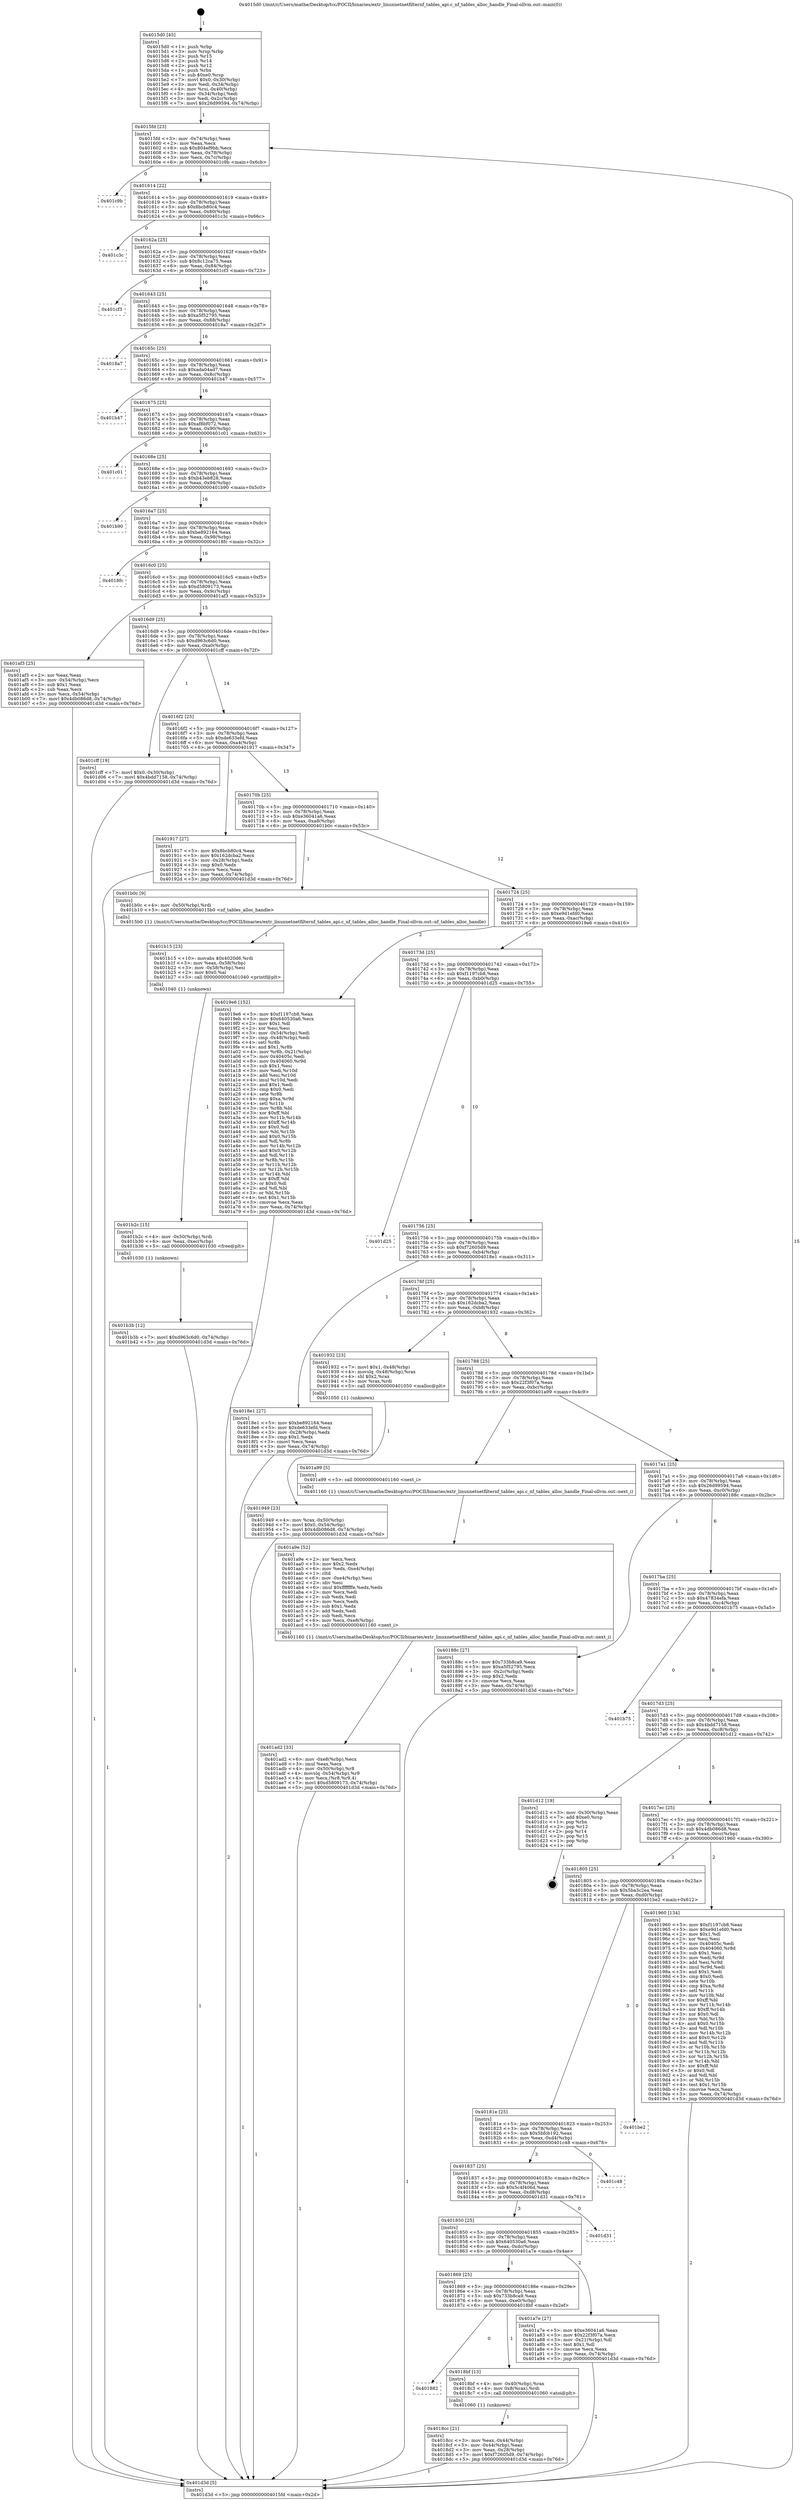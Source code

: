 digraph "0x4015d0" {
  label = "0x4015d0 (/mnt/c/Users/mathe/Desktop/tcc/POCII/binaries/extr_linuxnetnetfilternf_tables_api.c_nf_tables_alloc_handle_Final-ollvm.out::main(0))"
  labelloc = "t"
  node[shape=record]

  Entry [label="",width=0.3,height=0.3,shape=circle,fillcolor=black,style=filled]
  "0x4015fd" [label="{
     0x4015fd [23]\l
     | [instrs]\l
     &nbsp;&nbsp;0x4015fd \<+3\>: mov -0x74(%rbp),%eax\l
     &nbsp;&nbsp;0x401600 \<+2\>: mov %eax,%ecx\l
     &nbsp;&nbsp;0x401602 \<+6\>: sub $0x804ef9bb,%ecx\l
     &nbsp;&nbsp;0x401608 \<+3\>: mov %eax,-0x78(%rbp)\l
     &nbsp;&nbsp;0x40160b \<+3\>: mov %ecx,-0x7c(%rbp)\l
     &nbsp;&nbsp;0x40160e \<+6\>: je 0000000000401c9b \<main+0x6cb\>\l
  }"]
  "0x401c9b" [label="{
     0x401c9b\l
  }", style=dashed]
  "0x401614" [label="{
     0x401614 [22]\l
     | [instrs]\l
     &nbsp;&nbsp;0x401614 \<+5\>: jmp 0000000000401619 \<main+0x49\>\l
     &nbsp;&nbsp;0x401619 \<+3\>: mov -0x78(%rbp),%eax\l
     &nbsp;&nbsp;0x40161c \<+5\>: sub $0x8bcb80c4,%eax\l
     &nbsp;&nbsp;0x401621 \<+3\>: mov %eax,-0x80(%rbp)\l
     &nbsp;&nbsp;0x401624 \<+6\>: je 0000000000401c3c \<main+0x66c\>\l
  }"]
  Exit [label="",width=0.3,height=0.3,shape=circle,fillcolor=black,style=filled,peripheries=2]
  "0x401c3c" [label="{
     0x401c3c\l
  }", style=dashed]
  "0x40162a" [label="{
     0x40162a [25]\l
     | [instrs]\l
     &nbsp;&nbsp;0x40162a \<+5\>: jmp 000000000040162f \<main+0x5f\>\l
     &nbsp;&nbsp;0x40162f \<+3\>: mov -0x78(%rbp),%eax\l
     &nbsp;&nbsp;0x401632 \<+5\>: sub $0x8c12ca75,%eax\l
     &nbsp;&nbsp;0x401637 \<+6\>: mov %eax,-0x84(%rbp)\l
     &nbsp;&nbsp;0x40163d \<+6\>: je 0000000000401cf3 \<main+0x723\>\l
  }"]
  "0x401b3b" [label="{
     0x401b3b [12]\l
     | [instrs]\l
     &nbsp;&nbsp;0x401b3b \<+7\>: movl $0xd963c6d0,-0x74(%rbp)\l
     &nbsp;&nbsp;0x401b42 \<+5\>: jmp 0000000000401d3d \<main+0x76d\>\l
  }"]
  "0x401cf3" [label="{
     0x401cf3\l
  }", style=dashed]
  "0x401643" [label="{
     0x401643 [25]\l
     | [instrs]\l
     &nbsp;&nbsp;0x401643 \<+5\>: jmp 0000000000401648 \<main+0x78\>\l
     &nbsp;&nbsp;0x401648 \<+3\>: mov -0x78(%rbp),%eax\l
     &nbsp;&nbsp;0x40164b \<+5\>: sub $0xa5f52795,%eax\l
     &nbsp;&nbsp;0x401650 \<+6\>: mov %eax,-0x88(%rbp)\l
     &nbsp;&nbsp;0x401656 \<+6\>: je 00000000004018a7 \<main+0x2d7\>\l
  }"]
  "0x401b2c" [label="{
     0x401b2c [15]\l
     | [instrs]\l
     &nbsp;&nbsp;0x401b2c \<+4\>: mov -0x50(%rbp),%rdi\l
     &nbsp;&nbsp;0x401b30 \<+6\>: mov %eax,-0xec(%rbp)\l
     &nbsp;&nbsp;0x401b36 \<+5\>: call 0000000000401030 \<free@plt\>\l
     | [calls]\l
     &nbsp;&nbsp;0x401030 \{1\} (unknown)\l
  }"]
  "0x4018a7" [label="{
     0x4018a7\l
  }", style=dashed]
  "0x40165c" [label="{
     0x40165c [25]\l
     | [instrs]\l
     &nbsp;&nbsp;0x40165c \<+5\>: jmp 0000000000401661 \<main+0x91\>\l
     &nbsp;&nbsp;0x401661 \<+3\>: mov -0x78(%rbp),%eax\l
     &nbsp;&nbsp;0x401664 \<+5\>: sub $0xada04ad7,%eax\l
     &nbsp;&nbsp;0x401669 \<+6\>: mov %eax,-0x8c(%rbp)\l
     &nbsp;&nbsp;0x40166f \<+6\>: je 0000000000401b47 \<main+0x577\>\l
  }"]
  "0x401b15" [label="{
     0x401b15 [23]\l
     | [instrs]\l
     &nbsp;&nbsp;0x401b15 \<+10\>: movabs $0x4020d6,%rdi\l
     &nbsp;&nbsp;0x401b1f \<+3\>: mov %eax,-0x58(%rbp)\l
     &nbsp;&nbsp;0x401b22 \<+3\>: mov -0x58(%rbp),%esi\l
     &nbsp;&nbsp;0x401b25 \<+2\>: mov $0x0,%al\l
     &nbsp;&nbsp;0x401b27 \<+5\>: call 0000000000401040 \<printf@plt\>\l
     | [calls]\l
     &nbsp;&nbsp;0x401040 \{1\} (unknown)\l
  }"]
  "0x401b47" [label="{
     0x401b47\l
  }", style=dashed]
  "0x401675" [label="{
     0x401675 [25]\l
     | [instrs]\l
     &nbsp;&nbsp;0x401675 \<+5\>: jmp 000000000040167a \<main+0xaa\>\l
     &nbsp;&nbsp;0x40167a \<+3\>: mov -0x78(%rbp),%eax\l
     &nbsp;&nbsp;0x40167d \<+5\>: sub $0xaf8bf072,%eax\l
     &nbsp;&nbsp;0x401682 \<+6\>: mov %eax,-0x90(%rbp)\l
     &nbsp;&nbsp;0x401688 \<+6\>: je 0000000000401c01 \<main+0x631\>\l
  }"]
  "0x401ad2" [label="{
     0x401ad2 [33]\l
     | [instrs]\l
     &nbsp;&nbsp;0x401ad2 \<+6\>: mov -0xe8(%rbp),%ecx\l
     &nbsp;&nbsp;0x401ad8 \<+3\>: imul %eax,%ecx\l
     &nbsp;&nbsp;0x401adb \<+4\>: mov -0x50(%rbp),%r8\l
     &nbsp;&nbsp;0x401adf \<+4\>: movslq -0x54(%rbp),%r9\l
     &nbsp;&nbsp;0x401ae3 \<+4\>: mov %ecx,(%r8,%r9,4)\l
     &nbsp;&nbsp;0x401ae7 \<+7\>: movl $0xd5809173,-0x74(%rbp)\l
     &nbsp;&nbsp;0x401aee \<+5\>: jmp 0000000000401d3d \<main+0x76d\>\l
  }"]
  "0x401c01" [label="{
     0x401c01\l
  }", style=dashed]
  "0x40168e" [label="{
     0x40168e [25]\l
     | [instrs]\l
     &nbsp;&nbsp;0x40168e \<+5\>: jmp 0000000000401693 \<main+0xc3\>\l
     &nbsp;&nbsp;0x401693 \<+3\>: mov -0x78(%rbp),%eax\l
     &nbsp;&nbsp;0x401696 \<+5\>: sub $0xb43eb828,%eax\l
     &nbsp;&nbsp;0x40169b \<+6\>: mov %eax,-0x94(%rbp)\l
     &nbsp;&nbsp;0x4016a1 \<+6\>: je 0000000000401b90 \<main+0x5c0\>\l
  }"]
  "0x401a9e" [label="{
     0x401a9e [52]\l
     | [instrs]\l
     &nbsp;&nbsp;0x401a9e \<+2\>: xor %ecx,%ecx\l
     &nbsp;&nbsp;0x401aa0 \<+5\>: mov $0x2,%edx\l
     &nbsp;&nbsp;0x401aa5 \<+6\>: mov %edx,-0xe4(%rbp)\l
     &nbsp;&nbsp;0x401aab \<+1\>: cltd\l
     &nbsp;&nbsp;0x401aac \<+6\>: mov -0xe4(%rbp),%esi\l
     &nbsp;&nbsp;0x401ab2 \<+2\>: idiv %esi\l
     &nbsp;&nbsp;0x401ab4 \<+6\>: imul $0xfffffffe,%edx,%edx\l
     &nbsp;&nbsp;0x401aba \<+2\>: mov %ecx,%edi\l
     &nbsp;&nbsp;0x401abc \<+2\>: sub %edx,%edi\l
     &nbsp;&nbsp;0x401abe \<+2\>: mov %ecx,%edx\l
     &nbsp;&nbsp;0x401ac0 \<+3\>: sub $0x1,%edx\l
     &nbsp;&nbsp;0x401ac3 \<+2\>: add %edx,%edi\l
     &nbsp;&nbsp;0x401ac5 \<+2\>: sub %edi,%ecx\l
     &nbsp;&nbsp;0x401ac7 \<+6\>: mov %ecx,-0xe8(%rbp)\l
     &nbsp;&nbsp;0x401acd \<+5\>: call 0000000000401160 \<next_i\>\l
     | [calls]\l
     &nbsp;&nbsp;0x401160 \{1\} (/mnt/c/Users/mathe/Desktop/tcc/POCII/binaries/extr_linuxnetnetfilternf_tables_api.c_nf_tables_alloc_handle_Final-ollvm.out::next_i)\l
  }"]
  "0x401b90" [label="{
     0x401b90\l
  }", style=dashed]
  "0x4016a7" [label="{
     0x4016a7 [25]\l
     | [instrs]\l
     &nbsp;&nbsp;0x4016a7 \<+5\>: jmp 00000000004016ac \<main+0xdc\>\l
     &nbsp;&nbsp;0x4016ac \<+3\>: mov -0x78(%rbp),%eax\l
     &nbsp;&nbsp;0x4016af \<+5\>: sub $0xbe892164,%eax\l
     &nbsp;&nbsp;0x4016b4 \<+6\>: mov %eax,-0x98(%rbp)\l
     &nbsp;&nbsp;0x4016ba \<+6\>: je 00000000004018fc \<main+0x32c\>\l
  }"]
  "0x401949" [label="{
     0x401949 [23]\l
     | [instrs]\l
     &nbsp;&nbsp;0x401949 \<+4\>: mov %rax,-0x50(%rbp)\l
     &nbsp;&nbsp;0x40194d \<+7\>: movl $0x0,-0x54(%rbp)\l
     &nbsp;&nbsp;0x401954 \<+7\>: movl $0x4db086d8,-0x74(%rbp)\l
     &nbsp;&nbsp;0x40195b \<+5\>: jmp 0000000000401d3d \<main+0x76d\>\l
  }"]
  "0x4018fc" [label="{
     0x4018fc\l
  }", style=dashed]
  "0x4016c0" [label="{
     0x4016c0 [25]\l
     | [instrs]\l
     &nbsp;&nbsp;0x4016c0 \<+5\>: jmp 00000000004016c5 \<main+0xf5\>\l
     &nbsp;&nbsp;0x4016c5 \<+3\>: mov -0x78(%rbp),%eax\l
     &nbsp;&nbsp;0x4016c8 \<+5\>: sub $0xd5809173,%eax\l
     &nbsp;&nbsp;0x4016cd \<+6\>: mov %eax,-0x9c(%rbp)\l
     &nbsp;&nbsp;0x4016d3 \<+6\>: je 0000000000401af3 \<main+0x523\>\l
  }"]
  "0x4018cc" [label="{
     0x4018cc [21]\l
     | [instrs]\l
     &nbsp;&nbsp;0x4018cc \<+3\>: mov %eax,-0x44(%rbp)\l
     &nbsp;&nbsp;0x4018cf \<+3\>: mov -0x44(%rbp),%eax\l
     &nbsp;&nbsp;0x4018d2 \<+3\>: mov %eax,-0x28(%rbp)\l
     &nbsp;&nbsp;0x4018d5 \<+7\>: movl $0xf72605d9,-0x74(%rbp)\l
     &nbsp;&nbsp;0x4018dc \<+5\>: jmp 0000000000401d3d \<main+0x76d\>\l
  }"]
  "0x401af3" [label="{
     0x401af3 [25]\l
     | [instrs]\l
     &nbsp;&nbsp;0x401af3 \<+2\>: xor %eax,%eax\l
     &nbsp;&nbsp;0x401af5 \<+3\>: mov -0x54(%rbp),%ecx\l
     &nbsp;&nbsp;0x401af8 \<+3\>: sub $0x1,%eax\l
     &nbsp;&nbsp;0x401afb \<+2\>: sub %eax,%ecx\l
     &nbsp;&nbsp;0x401afd \<+3\>: mov %ecx,-0x54(%rbp)\l
     &nbsp;&nbsp;0x401b00 \<+7\>: movl $0x4db086d8,-0x74(%rbp)\l
     &nbsp;&nbsp;0x401b07 \<+5\>: jmp 0000000000401d3d \<main+0x76d\>\l
  }"]
  "0x4016d9" [label="{
     0x4016d9 [25]\l
     | [instrs]\l
     &nbsp;&nbsp;0x4016d9 \<+5\>: jmp 00000000004016de \<main+0x10e\>\l
     &nbsp;&nbsp;0x4016de \<+3\>: mov -0x78(%rbp),%eax\l
     &nbsp;&nbsp;0x4016e1 \<+5\>: sub $0xd963c6d0,%eax\l
     &nbsp;&nbsp;0x4016e6 \<+6\>: mov %eax,-0xa0(%rbp)\l
     &nbsp;&nbsp;0x4016ec \<+6\>: je 0000000000401cff \<main+0x72f\>\l
  }"]
  "0x401882" [label="{
     0x401882\l
  }", style=dashed]
  "0x401cff" [label="{
     0x401cff [19]\l
     | [instrs]\l
     &nbsp;&nbsp;0x401cff \<+7\>: movl $0x0,-0x30(%rbp)\l
     &nbsp;&nbsp;0x401d06 \<+7\>: movl $0x4bdd7158,-0x74(%rbp)\l
     &nbsp;&nbsp;0x401d0d \<+5\>: jmp 0000000000401d3d \<main+0x76d\>\l
  }"]
  "0x4016f2" [label="{
     0x4016f2 [25]\l
     | [instrs]\l
     &nbsp;&nbsp;0x4016f2 \<+5\>: jmp 00000000004016f7 \<main+0x127\>\l
     &nbsp;&nbsp;0x4016f7 \<+3\>: mov -0x78(%rbp),%eax\l
     &nbsp;&nbsp;0x4016fa \<+5\>: sub $0xde633efd,%eax\l
     &nbsp;&nbsp;0x4016ff \<+6\>: mov %eax,-0xa4(%rbp)\l
     &nbsp;&nbsp;0x401705 \<+6\>: je 0000000000401917 \<main+0x347\>\l
  }"]
  "0x4018bf" [label="{
     0x4018bf [13]\l
     | [instrs]\l
     &nbsp;&nbsp;0x4018bf \<+4\>: mov -0x40(%rbp),%rax\l
     &nbsp;&nbsp;0x4018c3 \<+4\>: mov 0x8(%rax),%rdi\l
     &nbsp;&nbsp;0x4018c7 \<+5\>: call 0000000000401060 \<atoi@plt\>\l
     | [calls]\l
     &nbsp;&nbsp;0x401060 \{1\} (unknown)\l
  }"]
  "0x401917" [label="{
     0x401917 [27]\l
     | [instrs]\l
     &nbsp;&nbsp;0x401917 \<+5\>: mov $0x8bcb80c4,%eax\l
     &nbsp;&nbsp;0x40191c \<+5\>: mov $0x162dcba2,%ecx\l
     &nbsp;&nbsp;0x401921 \<+3\>: mov -0x28(%rbp),%edx\l
     &nbsp;&nbsp;0x401924 \<+3\>: cmp $0x0,%edx\l
     &nbsp;&nbsp;0x401927 \<+3\>: cmove %ecx,%eax\l
     &nbsp;&nbsp;0x40192a \<+3\>: mov %eax,-0x74(%rbp)\l
     &nbsp;&nbsp;0x40192d \<+5\>: jmp 0000000000401d3d \<main+0x76d\>\l
  }"]
  "0x40170b" [label="{
     0x40170b [25]\l
     | [instrs]\l
     &nbsp;&nbsp;0x40170b \<+5\>: jmp 0000000000401710 \<main+0x140\>\l
     &nbsp;&nbsp;0x401710 \<+3\>: mov -0x78(%rbp),%eax\l
     &nbsp;&nbsp;0x401713 \<+5\>: sub $0xe36041a6,%eax\l
     &nbsp;&nbsp;0x401718 \<+6\>: mov %eax,-0xa8(%rbp)\l
     &nbsp;&nbsp;0x40171e \<+6\>: je 0000000000401b0c \<main+0x53c\>\l
  }"]
  "0x401869" [label="{
     0x401869 [25]\l
     | [instrs]\l
     &nbsp;&nbsp;0x401869 \<+5\>: jmp 000000000040186e \<main+0x29e\>\l
     &nbsp;&nbsp;0x40186e \<+3\>: mov -0x78(%rbp),%eax\l
     &nbsp;&nbsp;0x401871 \<+5\>: sub $0x733b8ca9,%eax\l
     &nbsp;&nbsp;0x401876 \<+6\>: mov %eax,-0xe0(%rbp)\l
     &nbsp;&nbsp;0x40187c \<+6\>: je 00000000004018bf \<main+0x2ef\>\l
  }"]
  "0x401b0c" [label="{
     0x401b0c [9]\l
     | [instrs]\l
     &nbsp;&nbsp;0x401b0c \<+4\>: mov -0x50(%rbp),%rdi\l
     &nbsp;&nbsp;0x401b10 \<+5\>: call 00000000004015b0 \<nf_tables_alloc_handle\>\l
     | [calls]\l
     &nbsp;&nbsp;0x4015b0 \{1\} (/mnt/c/Users/mathe/Desktop/tcc/POCII/binaries/extr_linuxnetnetfilternf_tables_api.c_nf_tables_alloc_handle_Final-ollvm.out::nf_tables_alloc_handle)\l
  }"]
  "0x401724" [label="{
     0x401724 [25]\l
     | [instrs]\l
     &nbsp;&nbsp;0x401724 \<+5\>: jmp 0000000000401729 \<main+0x159\>\l
     &nbsp;&nbsp;0x401729 \<+3\>: mov -0x78(%rbp),%eax\l
     &nbsp;&nbsp;0x40172c \<+5\>: sub $0xe9d1efd0,%eax\l
     &nbsp;&nbsp;0x401731 \<+6\>: mov %eax,-0xac(%rbp)\l
     &nbsp;&nbsp;0x401737 \<+6\>: je 00000000004019e6 \<main+0x416\>\l
  }"]
  "0x401a7e" [label="{
     0x401a7e [27]\l
     | [instrs]\l
     &nbsp;&nbsp;0x401a7e \<+5\>: mov $0xe36041a6,%eax\l
     &nbsp;&nbsp;0x401a83 \<+5\>: mov $0x22f3f07a,%ecx\l
     &nbsp;&nbsp;0x401a88 \<+3\>: mov -0x21(%rbp),%dl\l
     &nbsp;&nbsp;0x401a8b \<+3\>: test $0x1,%dl\l
     &nbsp;&nbsp;0x401a8e \<+3\>: cmovne %ecx,%eax\l
     &nbsp;&nbsp;0x401a91 \<+3\>: mov %eax,-0x74(%rbp)\l
     &nbsp;&nbsp;0x401a94 \<+5\>: jmp 0000000000401d3d \<main+0x76d\>\l
  }"]
  "0x4019e6" [label="{
     0x4019e6 [152]\l
     | [instrs]\l
     &nbsp;&nbsp;0x4019e6 \<+5\>: mov $0xf1197cb8,%eax\l
     &nbsp;&nbsp;0x4019eb \<+5\>: mov $0x640530a6,%ecx\l
     &nbsp;&nbsp;0x4019f0 \<+2\>: mov $0x1,%dl\l
     &nbsp;&nbsp;0x4019f2 \<+2\>: xor %esi,%esi\l
     &nbsp;&nbsp;0x4019f4 \<+3\>: mov -0x54(%rbp),%edi\l
     &nbsp;&nbsp;0x4019f7 \<+3\>: cmp -0x48(%rbp),%edi\l
     &nbsp;&nbsp;0x4019fa \<+4\>: setl %r8b\l
     &nbsp;&nbsp;0x4019fe \<+4\>: and $0x1,%r8b\l
     &nbsp;&nbsp;0x401a02 \<+4\>: mov %r8b,-0x21(%rbp)\l
     &nbsp;&nbsp;0x401a06 \<+7\>: mov 0x40405c,%edi\l
     &nbsp;&nbsp;0x401a0d \<+8\>: mov 0x404060,%r9d\l
     &nbsp;&nbsp;0x401a15 \<+3\>: sub $0x1,%esi\l
     &nbsp;&nbsp;0x401a18 \<+3\>: mov %edi,%r10d\l
     &nbsp;&nbsp;0x401a1b \<+3\>: add %esi,%r10d\l
     &nbsp;&nbsp;0x401a1e \<+4\>: imul %r10d,%edi\l
     &nbsp;&nbsp;0x401a22 \<+3\>: and $0x1,%edi\l
     &nbsp;&nbsp;0x401a25 \<+3\>: cmp $0x0,%edi\l
     &nbsp;&nbsp;0x401a28 \<+4\>: sete %r8b\l
     &nbsp;&nbsp;0x401a2c \<+4\>: cmp $0xa,%r9d\l
     &nbsp;&nbsp;0x401a30 \<+4\>: setl %r11b\l
     &nbsp;&nbsp;0x401a34 \<+3\>: mov %r8b,%bl\l
     &nbsp;&nbsp;0x401a37 \<+3\>: xor $0xff,%bl\l
     &nbsp;&nbsp;0x401a3a \<+3\>: mov %r11b,%r14b\l
     &nbsp;&nbsp;0x401a3d \<+4\>: xor $0xff,%r14b\l
     &nbsp;&nbsp;0x401a41 \<+3\>: xor $0x0,%dl\l
     &nbsp;&nbsp;0x401a44 \<+3\>: mov %bl,%r15b\l
     &nbsp;&nbsp;0x401a47 \<+4\>: and $0x0,%r15b\l
     &nbsp;&nbsp;0x401a4b \<+3\>: and %dl,%r8b\l
     &nbsp;&nbsp;0x401a4e \<+3\>: mov %r14b,%r12b\l
     &nbsp;&nbsp;0x401a51 \<+4\>: and $0x0,%r12b\l
     &nbsp;&nbsp;0x401a55 \<+3\>: and %dl,%r11b\l
     &nbsp;&nbsp;0x401a58 \<+3\>: or %r8b,%r15b\l
     &nbsp;&nbsp;0x401a5b \<+3\>: or %r11b,%r12b\l
     &nbsp;&nbsp;0x401a5e \<+3\>: xor %r12b,%r15b\l
     &nbsp;&nbsp;0x401a61 \<+3\>: or %r14b,%bl\l
     &nbsp;&nbsp;0x401a64 \<+3\>: xor $0xff,%bl\l
     &nbsp;&nbsp;0x401a67 \<+3\>: or $0x0,%dl\l
     &nbsp;&nbsp;0x401a6a \<+2\>: and %dl,%bl\l
     &nbsp;&nbsp;0x401a6c \<+3\>: or %bl,%r15b\l
     &nbsp;&nbsp;0x401a6f \<+4\>: test $0x1,%r15b\l
     &nbsp;&nbsp;0x401a73 \<+3\>: cmovne %ecx,%eax\l
     &nbsp;&nbsp;0x401a76 \<+3\>: mov %eax,-0x74(%rbp)\l
     &nbsp;&nbsp;0x401a79 \<+5\>: jmp 0000000000401d3d \<main+0x76d\>\l
  }"]
  "0x40173d" [label="{
     0x40173d [25]\l
     | [instrs]\l
     &nbsp;&nbsp;0x40173d \<+5\>: jmp 0000000000401742 \<main+0x172\>\l
     &nbsp;&nbsp;0x401742 \<+3\>: mov -0x78(%rbp),%eax\l
     &nbsp;&nbsp;0x401745 \<+5\>: sub $0xf1197cb8,%eax\l
     &nbsp;&nbsp;0x40174a \<+6\>: mov %eax,-0xb0(%rbp)\l
     &nbsp;&nbsp;0x401750 \<+6\>: je 0000000000401d25 \<main+0x755\>\l
  }"]
  "0x401850" [label="{
     0x401850 [25]\l
     | [instrs]\l
     &nbsp;&nbsp;0x401850 \<+5\>: jmp 0000000000401855 \<main+0x285\>\l
     &nbsp;&nbsp;0x401855 \<+3\>: mov -0x78(%rbp),%eax\l
     &nbsp;&nbsp;0x401858 \<+5\>: sub $0x640530a6,%eax\l
     &nbsp;&nbsp;0x40185d \<+6\>: mov %eax,-0xdc(%rbp)\l
     &nbsp;&nbsp;0x401863 \<+6\>: je 0000000000401a7e \<main+0x4ae\>\l
  }"]
  "0x401d25" [label="{
     0x401d25\l
  }", style=dashed]
  "0x401756" [label="{
     0x401756 [25]\l
     | [instrs]\l
     &nbsp;&nbsp;0x401756 \<+5\>: jmp 000000000040175b \<main+0x18b\>\l
     &nbsp;&nbsp;0x40175b \<+3\>: mov -0x78(%rbp),%eax\l
     &nbsp;&nbsp;0x40175e \<+5\>: sub $0xf72605d9,%eax\l
     &nbsp;&nbsp;0x401763 \<+6\>: mov %eax,-0xb4(%rbp)\l
     &nbsp;&nbsp;0x401769 \<+6\>: je 00000000004018e1 \<main+0x311\>\l
  }"]
  "0x401d31" [label="{
     0x401d31\l
  }", style=dashed]
  "0x4018e1" [label="{
     0x4018e1 [27]\l
     | [instrs]\l
     &nbsp;&nbsp;0x4018e1 \<+5\>: mov $0xbe892164,%eax\l
     &nbsp;&nbsp;0x4018e6 \<+5\>: mov $0xde633efd,%ecx\l
     &nbsp;&nbsp;0x4018eb \<+3\>: mov -0x28(%rbp),%edx\l
     &nbsp;&nbsp;0x4018ee \<+3\>: cmp $0x1,%edx\l
     &nbsp;&nbsp;0x4018f1 \<+3\>: cmovl %ecx,%eax\l
     &nbsp;&nbsp;0x4018f4 \<+3\>: mov %eax,-0x74(%rbp)\l
     &nbsp;&nbsp;0x4018f7 \<+5\>: jmp 0000000000401d3d \<main+0x76d\>\l
  }"]
  "0x40176f" [label="{
     0x40176f [25]\l
     | [instrs]\l
     &nbsp;&nbsp;0x40176f \<+5\>: jmp 0000000000401774 \<main+0x1a4\>\l
     &nbsp;&nbsp;0x401774 \<+3\>: mov -0x78(%rbp),%eax\l
     &nbsp;&nbsp;0x401777 \<+5\>: sub $0x162dcba2,%eax\l
     &nbsp;&nbsp;0x40177c \<+6\>: mov %eax,-0xb8(%rbp)\l
     &nbsp;&nbsp;0x401782 \<+6\>: je 0000000000401932 \<main+0x362\>\l
  }"]
  "0x401837" [label="{
     0x401837 [25]\l
     | [instrs]\l
     &nbsp;&nbsp;0x401837 \<+5\>: jmp 000000000040183c \<main+0x26c\>\l
     &nbsp;&nbsp;0x40183c \<+3\>: mov -0x78(%rbp),%eax\l
     &nbsp;&nbsp;0x40183f \<+5\>: sub $0x5c4f406d,%eax\l
     &nbsp;&nbsp;0x401844 \<+6\>: mov %eax,-0xd8(%rbp)\l
     &nbsp;&nbsp;0x40184a \<+6\>: je 0000000000401d31 \<main+0x761\>\l
  }"]
  "0x401932" [label="{
     0x401932 [23]\l
     | [instrs]\l
     &nbsp;&nbsp;0x401932 \<+7\>: movl $0x1,-0x48(%rbp)\l
     &nbsp;&nbsp;0x401939 \<+4\>: movslq -0x48(%rbp),%rax\l
     &nbsp;&nbsp;0x40193d \<+4\>: shl $0x2,%rax\l
     &nbsp;&nbsp;0x401941 \<+3\>: mov %rax,%rdi\l
     &nbsp;&nbsp;0x401944 \<+5\>: call 0000000000401050 \<malloc@plt\>\l
     | [calls]\l
     &nbsp;&nbsp;0x401050 \{1\} (unknown)\l
  }"]
  "0x401788" [label="{
     0x401788 [25]\l
     | [instrs]\l
     &nbsp;&nbsp;0x401788 \<+5\>: jmp 000000000040178d \<main+0x1bd\>\l
     &nbsp;&nbsp;0x40178d \<+3\>: mov -0x78(%rbp),%eax\l
     &nbsp;&nbsp;0x401790 \<+5\>: sub $0x22f3f07a,%eax\l
     &nbsp;&nbsp;0x401795 \<+6\>: mov %eax,-0xbc(%rbp)\l
     &nbsp;&nbsp;0x40179b \<+6\>: je 0000000000401a99 \<main+0x4c9\>\l
  }"]
  "0x401c48" [label="{
     0x401c48\l
  }", style=dashed]
  "0x401a99" [label="{
     0x401a99 [5]\l
     | [instrs]\l
     &nbsp;&nbsp;0x401a99 \<+5\>: call 0000000000401160 \<next_i\>\l
     | [calls]\l
     &nbsp;&nbsp;0x401160 \{1\} (/mnt/c/Users/mathe/Desktop/tcc/POCII/binaries/extr_linuxnetnetfilternf_tables_api.c_nf_tables_alloc_handle_Final-ollvm.out::next_i)\l
  }"]
  "0x4017a1" [label="{
     0x4017a1 [25]\l
     | [instrs]\l
     &nbsp;&nbsp;0x4017a1 \<+5\>: jmp 00000000004017a6 \<main+0x1d6\>\l
     &nbsp;&nbsp;0x4017a6 \<+3\>: mov -0x78(%rbp),%eax\l
     &nbsp;&nbsp;0x4017a9 \<+5\>: sub $0x26d99594,%eax\l
     &nbsp;&nbsp;0x4017ae \<+6\>: mov %eax,-0xc0(%rbp)\l
     &nbsp;&nbsp;0x4017b4 \<+6\>: je 000000000040188c \<main+0x2bc\>\l
  }"]
  "0x40181e" [label="{
     0x40181e [25]\l
     | [instrs]\l
     &nbsp;&nbsp;0x40181e \<+5\>: jmp 0000000000401823 \<main+0x253\>\l
     &nbsp;&nbsp;0x401823 \<+3\>: mov -0x78(%rbp),%eax\l
     &nbsp;&nbsp;0x401826 \<+5\>: sub $0x5bfcb192,%eax\l
     &nbsp;&nbsp;0x40182b \<+6\>: mov %eax,-0xd4(%rbp)\l
     &nbsp;&nbsp;0x401831 \<+6\>: je 0000000000401c48 \<main+0x678\>\l
  }"]
  "0x40188c" [label="{
     0x40188c [27]\l
     | [instrs]\l
     &nbsp;&nbsp;0x40188c \<+5\>: mov $0x733b8ca9,%eax\l
     &nbsp;&nbsp;0x401891 \<+5\>: mov $0xa5f52795,%ecx\l
     &nbsp;&nbsp;0x401896 \<+3\>: mov -0x2c(%rbp),%edx\l
     &nbsp;&nbsp;0x401899 \<+3\>: cmp $0x2,%edx\l
     &nbsp;&nbsp;0x40189c \<+3\>: cmovne %ecx,%eax\l
     &nbsp;&nbsp;0x40189f \<+3\>: mov %eax,-0x74(%rbp)\l
     &nbsp;&nbsp;0x4018a2 \<+5\>: jmp 0000000000401d3d \<main+0x76d\>\l
  }"]
  "0x4017ba" [label="{
     0x4017ba [25]\l
     | [instrs]\l
     &nbsp;&nbsp;0x4017ba \<+5\>: jmp 00000000004017bf \<main+0x1ef\>\l
     &nbsp;&nbsp;0x4017bf \<+3\>: mov -0x78(%rbp),%eax\l
     &nbsp;&nbsp;0x4017c2 \<+5\>: sub $0x47834efa,%eax\l
     &nbsp;&nbsp;0x4017c7 \<+6\>: mov %eax,-0xc4(%rbp)\l
     &nbsp;&nbsp;0x4017cd \<+6\>: je 0000000000401b75 \<main+0x5a5\>\l
  }"]
  "0x401d3d" [label="{
     0x401d3d [5]\l
     | [instrs]\l
     &nbsp;&nbsp;0x401d3d \<+5\>: jmp 00000000004015fd \<main+0x2d\>\l
  }"]
  "0x4015d0" [label="{
     0x4015d0 [45]\l
     | [instrs]\l
     &nbsp;&nbsp;0x4015d0 \<+1\>: push %rbp\l
     &nbsp;&nbsp;0x4015d1 \<+3\>: mov %rsp,%rbp\l
     &nbsp;&nbsp;0x4015d4 \<+2\>: push %r15\l
     &nbsp;&nbsp;0x4015d6 \<+2\>: push %r14\l
     &nbsp;&nbsp;0x4015d8 \<+2\>: push %r12\l
     &nbsp;&nbsp;0x4015da \<+1\>: push %rbx\l
     &nbsp;&nbsp;0x4015db \<+7\>: sub $0xe0,%rsp\l
     &nbsp;&nbsp;0x4015e2 \<+7\>: movl $0x0,-0x30(%rbp)\l
     &nbsp;&nbsp;0x4015e9 \<+3\>: mov %edi,-0x34(%rbp)\l
     &nbsp;&nbsp;0x4015ec \<+4\>: mov %rsi,-0x40(%rbp)\l
     &nbsp;&nbsp;0x4015f0 \<+3\>: mov -0x34(%rbp),%edi\l
     &nbsp;&nbsp;0x4015f3 \<+3\>: mov %edi,-0x2c(%rbp)\l
     &nbsp;&nbsp;0x4015f6 \<+7\>: movl $0x26d99594,-0x74(%rbp)\l
  }"]
  "0x401be2" [label="{
     0x401be2\l
  }", style=dashed]
  "0x401b75" [label="{
     0x401b75\l
  }", style=dashed]
  "0x4017d3" [label="{
     0x4017d3 [25]\l
     | [instrs]\l
     &nbsp;&nbsp;0x4017d3 \<+5\>: jmp 00000000004017d8 \<main+0x208\>\l
     &nbsp;&nbsp;0x4017d8 \<+3\>: mov -0x78(%rbp),%eax\l
     &nbsp;&nbsp;0x4017db \<+5\>: sub $0x4bdd7158,%eax\l
     &nbsp;&nbsp;0x4017e0 \<+6\>: mov %eax,-0xc8(%rbp)\l
     &nbsp;&nbsp;0x4017e6 \<+6\>: je 0000000000401d12 \<main+0x742\>\l
  }"]
  "0x401805" [label="{
     0x401805 [25]\l
     | [instrs]\l
     &nbsp;&nbsp;0x401805 \<+5\>: jmp 000000000040180a \<main+0x23a\>\l
     &nbsp;&nbsp;0x40180a \<+3\>: mov -0x78(%rbp),%eax\l
     &nbsp;&nbsp;0x40180d \<+5\>: sub $0x5ba3c2ea,%eax\l
     &nbsp;&nbsp;0x401812 \<+6\>: mov %eax,-0xd0(%rbp)\l
     &nbsp;&nbsp;0x401818 \<+6\>: je 0000000000401be2 \<main+0x612\>\l
  }"]
  "0x401d12" [label="{
     0x401d12 [19]\l
     | [instrs]\l
     &nbsp;&nbsp;0x401d12 \<+3\>: mov -0x30(%rbp),%eax\l
     &nbsp;&nbsp;0x401d15 \<+7\>: add $0xe0,%rsp\l
     &nbsp;&nbsp;0x401d1c \<+1\>: pop %rbx\l
     &nbsp;&nbsp;0x401d1d \<+2\>: pop %r12\l
     &nbsp;&nbsp;0x401d1f \<+2\>: pop %r14\l
     &nbsp;&nbsp;0x401d21 \<+2\>: pop %r15\l
     &nbsp;&nbsp;0x401d23 \<+1\>: pop %rbp\l
     &nbsp;&nbsp;0x401d24 \<+1\>: ret\l
  }"]
  "0x4017ec" [label="{
     0x4017ec [25]\l
     | [instrs]\l
     &nbsp;&nbsp;0x4017ec \<+5\>: jmp 00000000004017f1 \<main+0x221\>\l
     &nbsp;&nbsp;0x4017f1 \<+3\>: mov -0x78(%rbp),%eax\l
     &nbsp;&nbsp;0x4017f4 \<+5\>: sub $0x4db086d8,%eax\l
     &nbsp;&nbsp;0x4017f9 \<+6\>: mov %eax,-0xcc(%rbp)\l
     &nbsp;&nbsp;0x4017ff \<+6\>: je 0000000000401960 \<main+0x390\>\l
  }"]
  "0x401960" [label="{
     0x401960 [134]\l
     | [instrs]\l
     &nbsp;&nbsp;0x401960 \<+5\>: mov $0xf1197cb8,%eax\l
     &nbsp;&nbsp;0x401965 \<+5\>: mov $0xe9d1efd0,%ecx\l
     &nbsp;&nbsp;0x40196a \<+2\>: mov $0x1,%dl\l
     &nbsp;&nbsp;0x40196c \<+2\>: xor %esi,%esi\l
     &nbsp;&nbsp;0x40196e \<+7\>: mov 0x40405c,%edi\l
     &nbsp;&nbsp;0x401975 \<+8\>: mov 0x404060,%r8d\l
     &nbsp;&nbsp;0x40197d \<+3\>: sub $0x1,%esi\l
     &nbsp;&nbsp;0x401980 \<+3\>: mov %edi,%r9d\l
     &nbsp;&nbsp;0x401983 \<+3\>: add %esi,%r9d\l
     &nbsp;&nbsp;0x401986 \<+4\>: imul %r9d,%edi\l
     &nbsp;&nbsp;0x40198a \<+3\>: and $0x1,%edi\l
     &nbsp;&nbsp;0x40198d \<+3\>: cmp $0x0,%edi\l
     &nbsp;&nbsp;0x401990 \<+4\>: sete %r10b\l
     &nbsp;&nbsp;0x401994 \<+4\>: cmp $0xa,%r8d\l
     &nbsp;&nbsp;0x401998 \<+4\>: setl %r11b\l
     &nbsp;&nbsp;0x40199c \<+3\>: mov %r10b,%bl\l
     &nbsp;&nbsp;0x40199f \<+3\>: xor $0xff,%bl\l
     &nbsp;&nbsp;0x4019a2 \<+3\>: mov %r11b,%r14b\l
     &nbsp;&nbsp;0x4019a5 \<+4\>: xor $0xff,%r14b\l
     &nbsp;&nbsp;0x4019a9 \<+3\>: xor $0x0,%dl\l
     &nbsp;&nbsp;0x4019ac \<+3\>: mov %bl,%r15b\l
     &nbsp;&nbsp;0x4019af \<+4\>: and $0x0,%r15b\l
     &nbsp;&nbsp;0x4019b3 \<+3\>: and %dl,%r10b\l
     &nbsp;&nbsp;0x4019b6 \<+3\>: mov %r14b,%r12b\l
     &nbsp;&nbsp;0x4019b9 \<+4\>: and $0x0,%r12b\l
     &nbsp;&nbsp;0x4019bd \<+3\>: and %dl,%r11b\l
     &nbsp;&nbsp;0x4019c0 \<+3\>: or %r10b,%r15b\l
     &nbsp;&nbsp;0x4019c3 \<+3\>: or %r11b,%r12b\l
     &nbsp;&nbsp;0x4019c6 \<+3\>: xor %r12b,%r15b\l
     &nbsp;&nbsp;0x4019c9 \<+3\>: or %r14b,%bl\l
     &nbsp;&nbsp;0x4019cc \<+3\>: xor $0xff,%bl\l
     &nbsp;&nbsp;0x4019cf \<+3\>: or $0x0,%dl\l
     &nbsp;&nbsp;0x4019d2 \<+2\>: and %dl,%bl\l
     &nbsp;&nbsp;0x4019d4 \<+3\>: or %bl,%r15b\l
     &nbsp;&nbsp;0x4019d7 \<+4\>: test $0x1,%r15b\l
     &nbsp;&nbsp;0x4019db \<+3\>: cmovne %ecx,%eax\l
     &nbsp;&nbsp;0x4019de \<+3\>: mov %eax,-0x74(%rbp)\l
     &nbsp;&nbsp;0x4019e1 \<+5\>: jmp 0000000000401d3d \<main+0x76d\>\l
  }"]
  Entry -> "0x4015d0" [label=" 1"]
  "0x4015fd" -> "0x401c9b" [label=" 0"]
  "0x4015fd" -> "0x401614" [label=" 16"]
  "0x401d12" -> Exit [label=" 1"]
  "0x401614" -> "0x401c3c" [label=" 0"]
  "0x401614" -> "0x40162a" [label=" 16"]
  "0x401cff" -> "0x401d3d" [label=" 1"]
  "0x40162a" -> "0x401cf3" [label=" 0"]
  "0x40162a" -> "0x401643" [label=" 16"]
  "0x401b3b" -> "0x401d3d" [label=" 1"]
  "0x401643" -> "0x4018a7" [label=" 0"]
  "0x401643" -> "0x40165c" [label=" 16"]
  "0x401b2c" -> "0x401b3b" [label=" 1"]
  "0x40165c" -> "0x401b47" [label=" 0"]
  "0x40165c" -> "0x401675" [label=" 16"]
  "0x401b15" -> "0x401b2c" [label=" 1"]
  "0x401675" -> "0x401c01" [label=" 0"]
  "0x401675" -> "0x40168e" [label=" 16"]
  "0x401b0c" -> "0x401b15" [label=" 1"]
  "0x40168e" -> "0x401b90" [label=" 0"]
  "0x40168e" -> "0x4016a7" [label=" 16"]
  "0x401af3" -> "0x401d3d" [label=" 1"]
  "0x4016a7" -> "0x4018fc" [label=" 0"]
  "0x4016a7" -> "0x4016c0" [label=" 16"]
  "0x401ad2" -> "0x401d3d" [label=" 1"]
  "0x4016c0" -> "0x401af3" [label=" 1"]
  "0x4016c0" -> "0x4016d9" [label=" 15"]
  "0x401a9e" -> "0x401ad2" [label=" 1"]
  "0x4016d9" -> "0x401cff" [label=" 1"]
  "0x4016d9" -> "0x4016f2" [label=" 14"]
  "0x401a99" -> "0x401a9e" [label=" 1"]
  "0x4016f2" -> "0x401917" [label=" 1"]
  "0x4016f2" -> "0x40170b" [label=" 13"]
  "0x401a7e" -> "0x401d3d" [label=" 2"]
  "0x40170b" -> "0x401b0c" [label=" 1"]
  "0x40170b" -> "0x401724" [label=" 12"]
  "0x401960" -> "0x401d3d" [label=" 2"]
  "0x401724" -> "0x4019e6" [label=" 2"]
  "0x401724" -> "0x40173d" [label=" 10"]
  "0x401949" -> "0x401d3d" [label=" 1"]
  "0x40173d" -> "0x401d25" [label=" 0"]
  "0x40173d" -> "0x401756" [label=" 10"]
  "0x401917" -> "0x401d3d" [label=" 1"]
  "0x401756" -> "0x4018e1" [label=" 1"]
  "0x401756" -> "0x40176f" [label=" 9"]
  "0x4018e1" -> "0x401d3d" [label=" 1"]
  "0x40176f" -> "0x401932" [label=" 1"]
  "0x40176f" -> "0x401788" [label=" 8"]
  "0x4018bf" -> "0x4018cc" [label=" 1"]
  "0x401788" -> "0x401a99" [label=" 1"]
  "0x401788" -> "0x4017a1" [label=" 7"]
  "0x401869" -> "0x401882" [label=" 0"]
  "0x4017a1" -> "0x40188c" [label=" 1"]
  "0x4017a1" -> "0x4017ba" [label=" 6"]
  "0x40188c" -> "0x401d3d" [label=" 1"]
  "0x4015d0" -> "0x4015fd" [label=" 1"]
  "0x401d3d" -> "0x4015fd" [label=" 15"]
  "0x4019e6" -> "0x401d3d" [label=" 2"]
  "0x4017ba" -> "0x401b75" [label=" 0"]
  "0x4017ba" -> "0x4017d3" [label=" 6"]
  "0x401850" -> "0x401869" [label=" 1"]
  "0x4017d3" -> "0x401d12" [label=" 1"]
  "0x4017d3" -> "0x4017ec" [label=" 5"]
  "0x401932" -> "0x401949" [label=" 1"]
  "0x4017ec" -> "0x401960" [label=" 2"]
  "0x4017ec" -> "0x401805" [label=" 3"]
  "0x401850" -> "0x401a7e" [label=" 2"]
  "0x401805" -> "0x401be2" [label=" 0"]
  "0x401805" -> "0x40181e" [label=" 3"]
  "0x401869" -> "0x4018bf" [label=" 1"]
  "0x40181e" -> "0x401c48" [label=" 0"]
  "0x40181e" -> "0x401837" [label=" 3"]
  "0x4018cc" -> "0x401d3d" [label=" 1"]
  "0x401837" -> "0x401d31" [label=" 0"]
  "0x401837" -> "0x401850" [label=" 3"]
}

